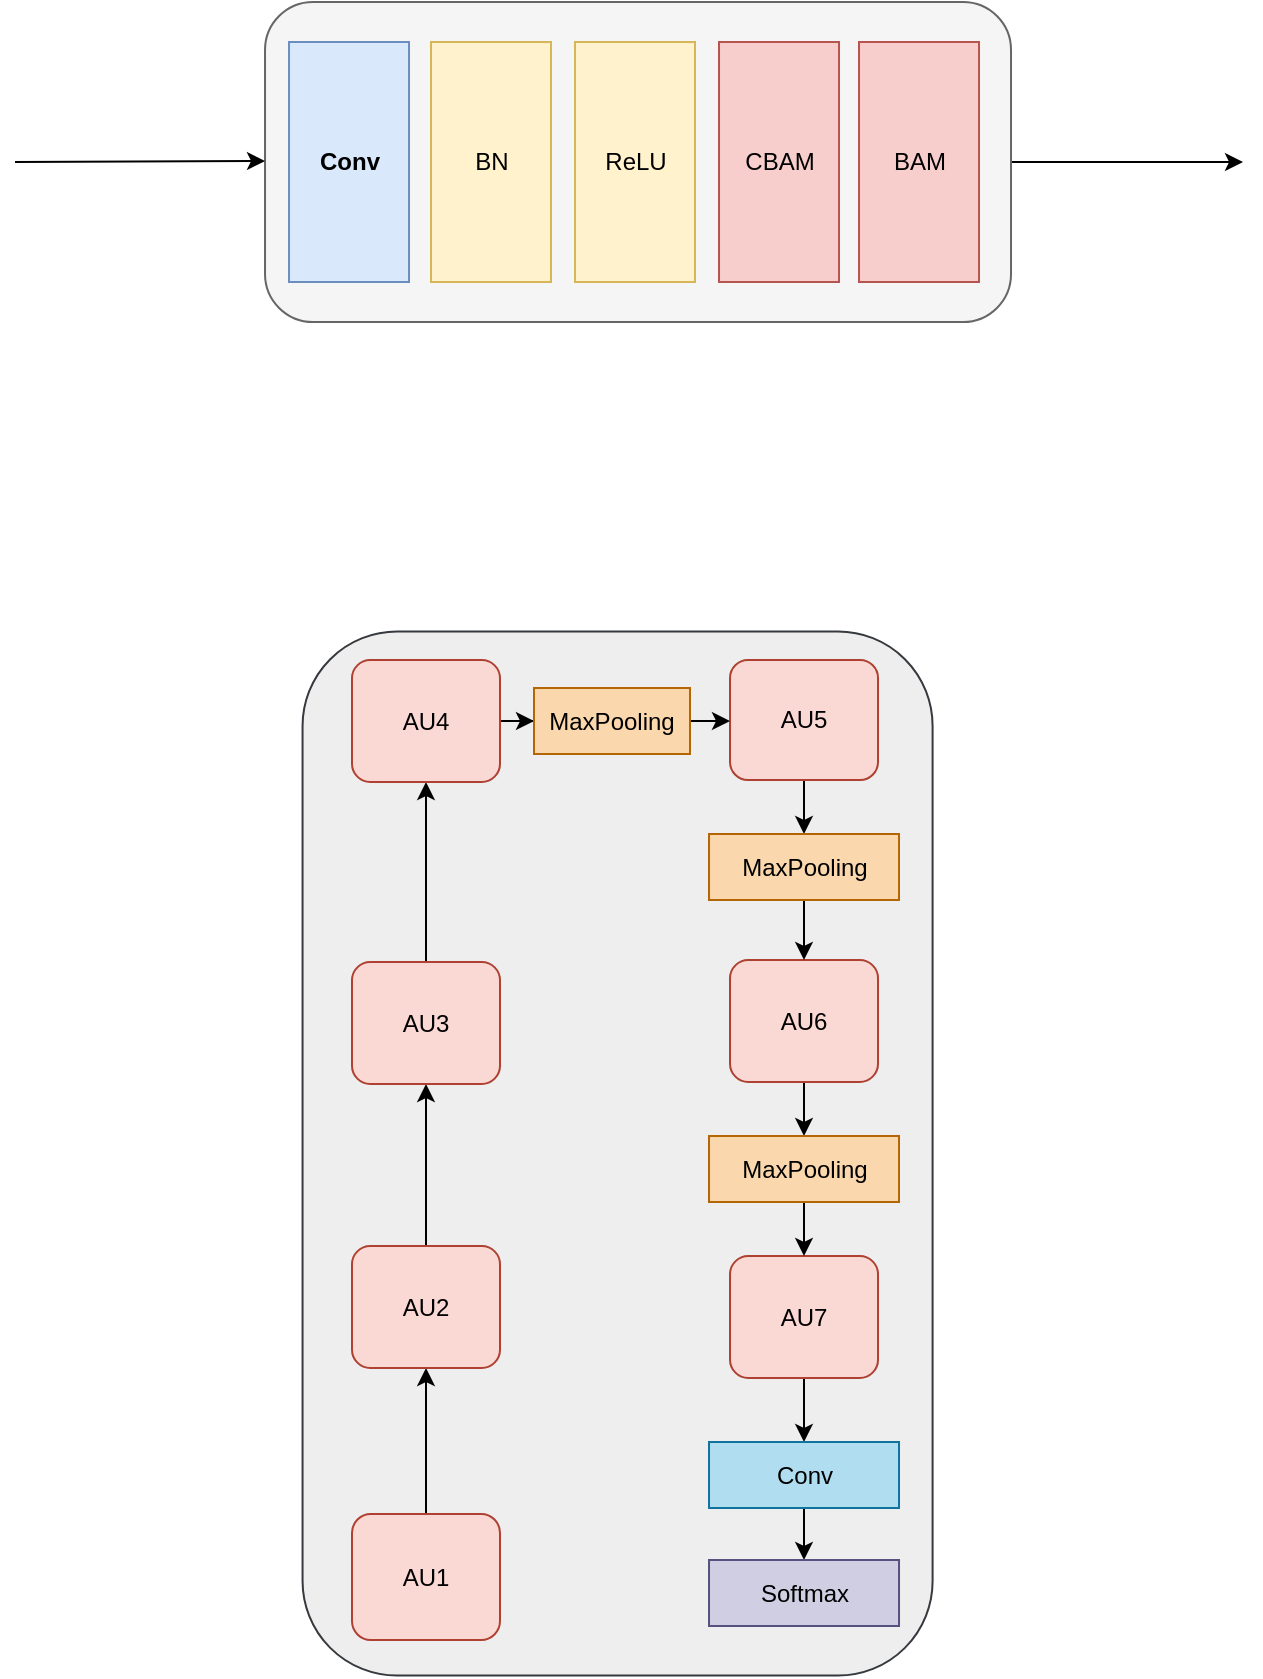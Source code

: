 <mxfile version="24.2.2" type="github">
  <diagram name="Page-1" id="IesKG8iH8qhYKcvTtGjX">
    <mxGraphModel dx="1434" dy="786" grid="0" gridSize="10" guides="1" tooltips="1" connect="1" arrows="1" fold="1" page="1" pageScale="1" pageWidth="850" pageHeight="1100" math="0" shadow="0">
      <root>
        <mxCell id="0" />
        <mxCell id="1" parent="0" />
        <mxCell id="hiK786gIKctCj-lyeoFi-17" value="" style="rounded=1;whiteSpace=wrap;html=1;rotation=90;fillColor=#eeeeee;strokeColor=#36393d;" vertex="1" parent="1">
          <mxGeometry x="132.77" y="534.26" width="522.04" height="315.02" as="geometry" />
        </mxCell>
        <mxCell id="hiK786gIKctCj-lyeoFi-4" value="" style="edgeStyle=orthogonalEdgeStyle;rounded=0;orthogonalLoop=1;jettySize=auto;html=1;" edge="1" parent="1" source="hiK786gIKctCj-lyeoFi-1">
          <mxGeometry relative="1" as="geometry">
            <mxPoint x="706.51" y="196" as="targetPoint" />
          </mxGeometry>
        </mxCell>
        <mxCell id="hiK786gIKctCj-lyeoFi-1" value="" style="rounded=1;whiteSpace=wrap;html=1;fillColor=#f5f5f5;fontColor=#333333;strokeColor=#666666;" vertex="1" parent="1">
          <mxGeometry x="217.51" y="116" width="373" height="160" as="geometry" />
        </mxCell>
        <mxCell id="hiK786gIKctCj-lyeoFi-5" value="" style="endArrow=classic;html=1;rounded=0;" edge="1" parent="1">
          <mxGeometry width="50" height="50" relative="1" as="geometry">
            <mxPoint x="92.51" y="196" as="sourcePoint" />
            <mxPoint x="217.51" y="195.5" as="targetPoint" />
          </mxGeometry>
        </mxCell>
        <mxCell id="hiK786gIKctCj-lyeoFi-7" value="Conv" style="rounded=0;whiteSpace=wrap;html=1;rotation=90;flipV=0;flipH=0;horizontal=0;fontStyle=1;fillColor=#dae8fc;strokeColor=#6c8ebf;" vertex="1" parent="1">
          <mxGeometry x="199.51" y="166" width="120" height="60" as="geometry" />
        </mxCell>
        <mxCell id="hiK786gIKctCj-lyeoFi-8" value="BN" style="rounded=0;whiteSpace=wrap;html=1;rotation=90;flipV=0;flipH=0;horizontal=0;fillColor=#fff2cc;strokeColor=#d6b656;" vertex="1" parent="1">
          <mxGeometry x="270.51" y="166" width="120" height="60" as="geometry" />
        </mxCell>
        <mxCell id="hiK786gIKctCj-lyeoFi-9" value="ReLU" style="rounded=0;whiteSpace=wrap;html=1;rotation=90;flipV=0;flipH=0;horizontal=0;fillColor=#fff2cc;strokeColor=#d6b656;" vertex="1" parent="1">
          <mxGeometry x="342.51" y="166" width="120" height="60" as="geometry" />
        </mxCell>
        <mxCell id="hiK786gIKctCj-lyeoFi-10" value="CBAM" style="rounded=0;whiteSpace=wrap;html=1;rotation=90;flipV=0;flipH=0;horizontal=0;fillColor=#f8cecc;strokeColor=#b85450;" vertex="1" parent="1">
          <mxGeometry x="414.51" y="166" width="120" height="60" as="geometry" />
        </mxCell>
        <mxCell id="hiK786gIKctCj-lyeoFi-11" value="BAM" style="rounded=0;whiteSpace=wrap;html=1;rotation=90;flipV=0;flipH=0;horizontal=0;fillColor=#f8cecc;strokeColor=#b85450;" vertex="1" parent="1">
          <mxGeometry x="484.51" y="166" width="120" height="60" as="geometry" />
        </mxCell>
        <mxCell id="hiK786gIKctCj-lyeoFi-24" value="" style="edgeStyle=orthogonalEdgeStyle;rounded=0;orthogonalLoop=1;jettySize=auto;html=1;" edge="1" parent="1" source="hiK786gIKctCj-lyeoFi-14" target="hiK786gIKctCj-lyeoFi-15">
          <mxGeometry relative="1" as="geometry" />
        </mxCell>
        <mxCell id="hiK786gIKctCj-lyeoFi-14" value="AU1" style="rounded=1;whiteSpace=wrap;html=1;fillColor=#fad9d5;strokeColor=#ae4132;" vertex="1" parent="1">
          <mxGeometry x="261" y="872" width="74" height="63" as="geometry" />
        </mxCell>
        <mxCell id="hiK786gIKctCj-lyeoFi-25" value="" style="edgeStyle=orthogonalEdgeStyle;rounded=0;orthogonalLoop=1;jettySize=auto;html=1;" edge="1" parent="1" source="hiK786gIKctCj-lyeoFi-15" target="hiK786gIKctCj-lyeoFi-18">
          <mxGeometry relative="1" as="geometry" />
        </mxCell>
        <mxCell id="hiK786gIKctCj-lyeoFi-15" value="AU2" style="rounded=1;whiteSpace=wrap;html=1;fillColor=#fad9d5;strokeColor=#ae4132;" vertex="1" parent="1">
          <mxGeometry x="261" y="738" width="74" height="61" as="geometry" />
        </mxCell>
        <mxCell id="hiK786gIKctCj-lyeoFi-26" value="" style="edgeStyle=orthogonalEdgeStyle;rounded=0;orthogonalLoop=1;jettySize=auto;html=1;" edge="1" parent="1" source="hiK786gIKctCj-lyeoFi-18" target="hiK786gIKctCj-lyeoFi-19">
          <mxGeometry relative="1" as="geometry" />
        </mxCell>
        <mxCell id="hiK786gIKctCj-lyeoFi-18" value="AU3" style="rounded=1;whiteSpace=wrap;html=1;fillColor=#fad9d5;strokeColor=#ae4132;" vertex="1" parent="1">
          <mxGeometry x="261" y="596" width="74" height="61" as="geometry" />
        </mxCell>
        <mxCell id="hiK786gIKctCj-lyeoFi-37" value="" style="edgeStyle=orthogonalEdgeStyle;rounded=0;orthogonalLoop=1;jettySize=auto;html=1;" edge="1" parent="1" source="hiK786gIKctCj-lyeoFi-19" target="hiK786gIKctCj-lyeoFi-36">
          <mxGeometry relative="1" as="geometry" />
        </mxCell>
        <mxCell id="hiK786gIKctCj-lyeoFi-19" value="AU4" style="rounded=1;whiteSpace=wrap;html=1;fillColor=#fad9d5;strokeColor=#ae4132;" vertex="1" parent="1">
          <mxGeometry x="261" y="445" width="74" height="61" as="geometry" />
        </mxCell>
        <mxCell id="hiK786gIKctCj-lyeoFi-53" value="" style="edgeStyle=orthogonalEdgeStyle;rounded=0;orthogonalLoop=1;jettySize=auto;html=1;" edge="1" parent="1" source="hiK786gIKctCj-lyeoFi-28" target="hiK786gIKctCj-lyeoFi-49">
          <mxGeometry relative="1" as="geometry" />
        </mxCell>
        <mxCell id="hiK786gIKctCj-lyeoFi-28" value="AU7" style="rounded=1;whiteSpace=wrap;html=1;fillColor=#fad9d5;strokeColor=#ae4132;" vertex="1" parent="1">
          <mxGeometry x="450.01" y="743" width="74" height="61" as="geometry" />
        </mxCell>
        <mxCell id="hiK786gIKctCj-lyeoFi-47" value="" style="edgeStyle=orthogonalEdgeStyle;rounded=0;orthogonalLoop=1;jettySize=auto;html=1;" edge="1" parent="1" source="hiK786gIKctCj-lyeoFi-29" target="hiK786gIKctCj-lyeoFi-46">
          <mxGeometry relative="1" as="geometry" />
        </mxCell>
        <mxCell id="hiK786gIKctCj-lyeoFi-29" value="AU6" style="rounded=1;whiteSpace=wrap;html=1;fillColor=#fad9d5;strokeColor=#ae4132;" vertex="1" parent="1">
          <mxGeometry x="450.01" y="595" width="74" height="61" as="geometry" />
        </mxCell>
        <mxCell id="hiK786gIKctCj-lyeoFi-44" value="" style="edgeStyle=orthogonalEdgeStyle;rounded=0;orthogonalLoop=1;jettySize=auto;html=1;" edge="1" parent="1" source="hiK786gIKctCj-lyeoFi-30" target="hiK786gIKctCj-lyeoFi-43">
          <mxGeometry relative="1" as="geometry" />
        </mxCell>
        <mxCell id="hiK786gIKctCj-lyeoFi-30" value="AU5" style="rounded=1;whiteSpace=wrap;html=1;fillColor=#fad9d5;strokeColor=#ae4132;" vertex="1" parent="1">
          <mxGeometry x="450.01" y="445" width="74" height="60" as="geometry" />
        </mxCell>
        <mxCell id="hiK786gIKctCj-lyeoFi-38" value="" style="edgeStyle=orthogonalEdgeStyle;rounded=0;orthogonalLoop=1;jettySize=auto;html=1;" edge="1" parent="1" source="hiK786gIKctCj-lyeoFi-36" target="hiK786gIKctCj-lyeoFi-30">
          <mxGeometry relative="1" as="geometry" />
        </mxCell>
        <mxCell id="hiK786gIKctCj-lyeoFi-36" value="MaxPooling" style="rounded=0;whiteSpace=wrap;html=1;fillColor=#fad7ac;strokeColor=#b46504;" vertex="1" parent="1">
          <mxGeometry x="352" y="459" width="78" height="33" as="geometry" />
        </mxCell>
        <mxCell id="hiK786gIKctCj-lyeoFi-45" value="" style="edgeStyle=orthogonalEdgeStyle;rounded=0;orthogonalLoop=1;jettySize=auto;html=1;" edge="1" parent="1" source="hiK786gIKctCj-lyeoFi-43" target="hiK786gIKctCj-lyeoFi-29">
          <mxGeometry relative="1" as="geometry" />
        </mxCell>
        <mxCell id="hiK786gIKctCj-lyeoFi-43" value="MaxPooling" style="rounded=0;whiteSpace=wrap;html=1;fillColor=#fad7ac;strokeColor=#b46504;" vertex="1" parent="1">
          <mxGeometry x="439.51" y="532" width="95" height="33" as="geometry" />
        </mxCell>
        <mxCell id="hiK786gIKctCj-lyeoFi-48" value="" style="edgeStyle=orthogonalEdgeStyle;rounded=0;orthogonalLoop=1;jettySize=auto;html=1;" edge="1" parent="1" source="hiK786gIKctCj-lyeoFi-46" target="hiK786gIKctCj-lyeoFi-28">
          <mxGeometry relative="1" as="geometry" />
        </mxCell>
        <mxCell id="hiK786gIKctCj-lyeoFi-46" value="MaxPooling" style="rounded=0;whiteSpace=wrap;html=1;fillColor=#fad7ac;strokeColor=#b46504;" vertex="1" parent="1">
          <mxGeometry x="439.51" y="683" width="95" height="33" as="geometry" />
        </mxCell>
        <mxCell id="hiK786gIKctCj-lyeoFi-54" value="" style="edgeStyle=orthogonalEdgeStyle;rounded=0;orthogonalLoop=1;jettySize=auto;html=1;" edge="1" parent="1" source="hiK786gIKctCj-lyeoFi-49" target="hiK786gIKctCj-lyeoFi-50">
          <mxGeometry relative="1" as="geometry" />
        </mxCell>
        <mxCell id="hiK786gIKctCj-lyeoFi-49" value="Conv" style="rounded=0;whiteSpace=wrap;html=1;fillColor=#b1ddf0;strokeColor=#10739e;" vertex="1" parent="1">
          <mxGeometry x="439.51" y="836" width="95" height="33" as="geometry" />
        </mxCell>
        <mxCell id="hiK786gIKctCj-lyeoFi-50" value="Softmax" style="rounded=0;whiteSpace=wrap;html=1;fillColor=#d0cee2;strokeColor=#56517e;" vertex="1" parent="1">
          <mxGeometry x="439.51" y="895" width="95" height="33" as="geometry" />
        </mxCell>
      </root>
    </mxGraphModel>
  </diagram>
</mxfile>
